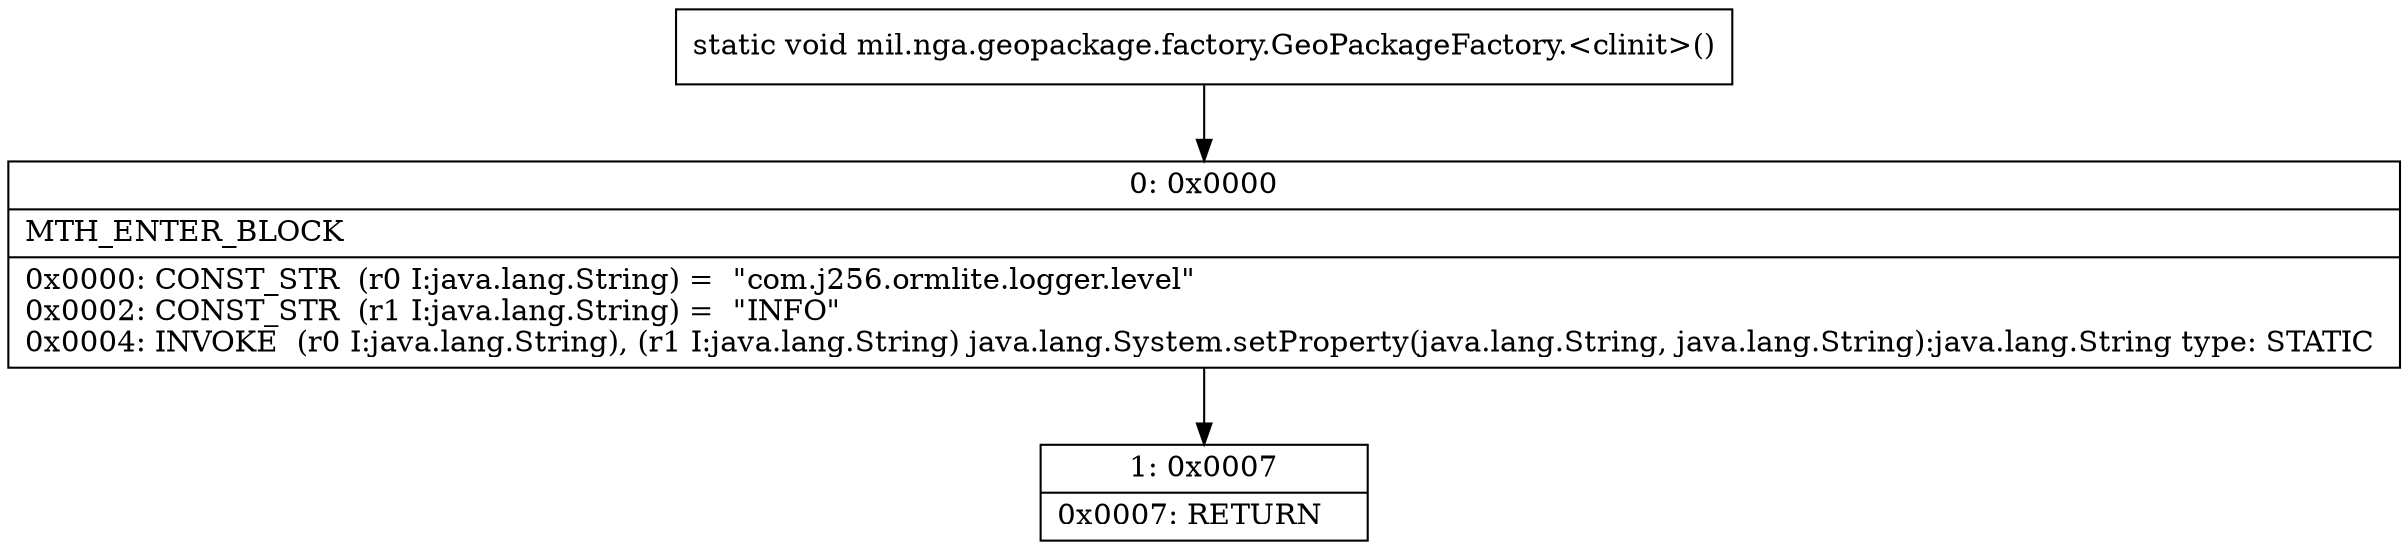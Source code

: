 digraph "CFG formil.nga.geopackage.factory.GeoPackageFactory.\<clinit\>()V" {
Node_0 [shape=record,label="{0\:\ 0x0000|MTH_ENTER_BLOCK\l|0x0000: CONST_STR  (r0 I:java.lang.String) =  \"com.j256.ormlite.logger.level\" \l0x0002: CONST_STR  (r1 I:java.lang.String) =  \"INFO\" \l0x0004: INVOKE  (r0 I:java.lang.String), (r1 I:java.lang.String) java.lang.System.setProperty(java.lang.String, java.lang.String):java.lang.String type: STATIC \l}"];
Node_1 [shape=record,label="{1\:\ 0x0007|0x0007: RETURN   \l}"];
MethodNode[shape=record,label="{static void mil.nga.geopackage.factory.GeoPackageFactory.\<clinit\>() }"];
MethodNode -> Node_0;
Node_0 -> Node_1;
}

